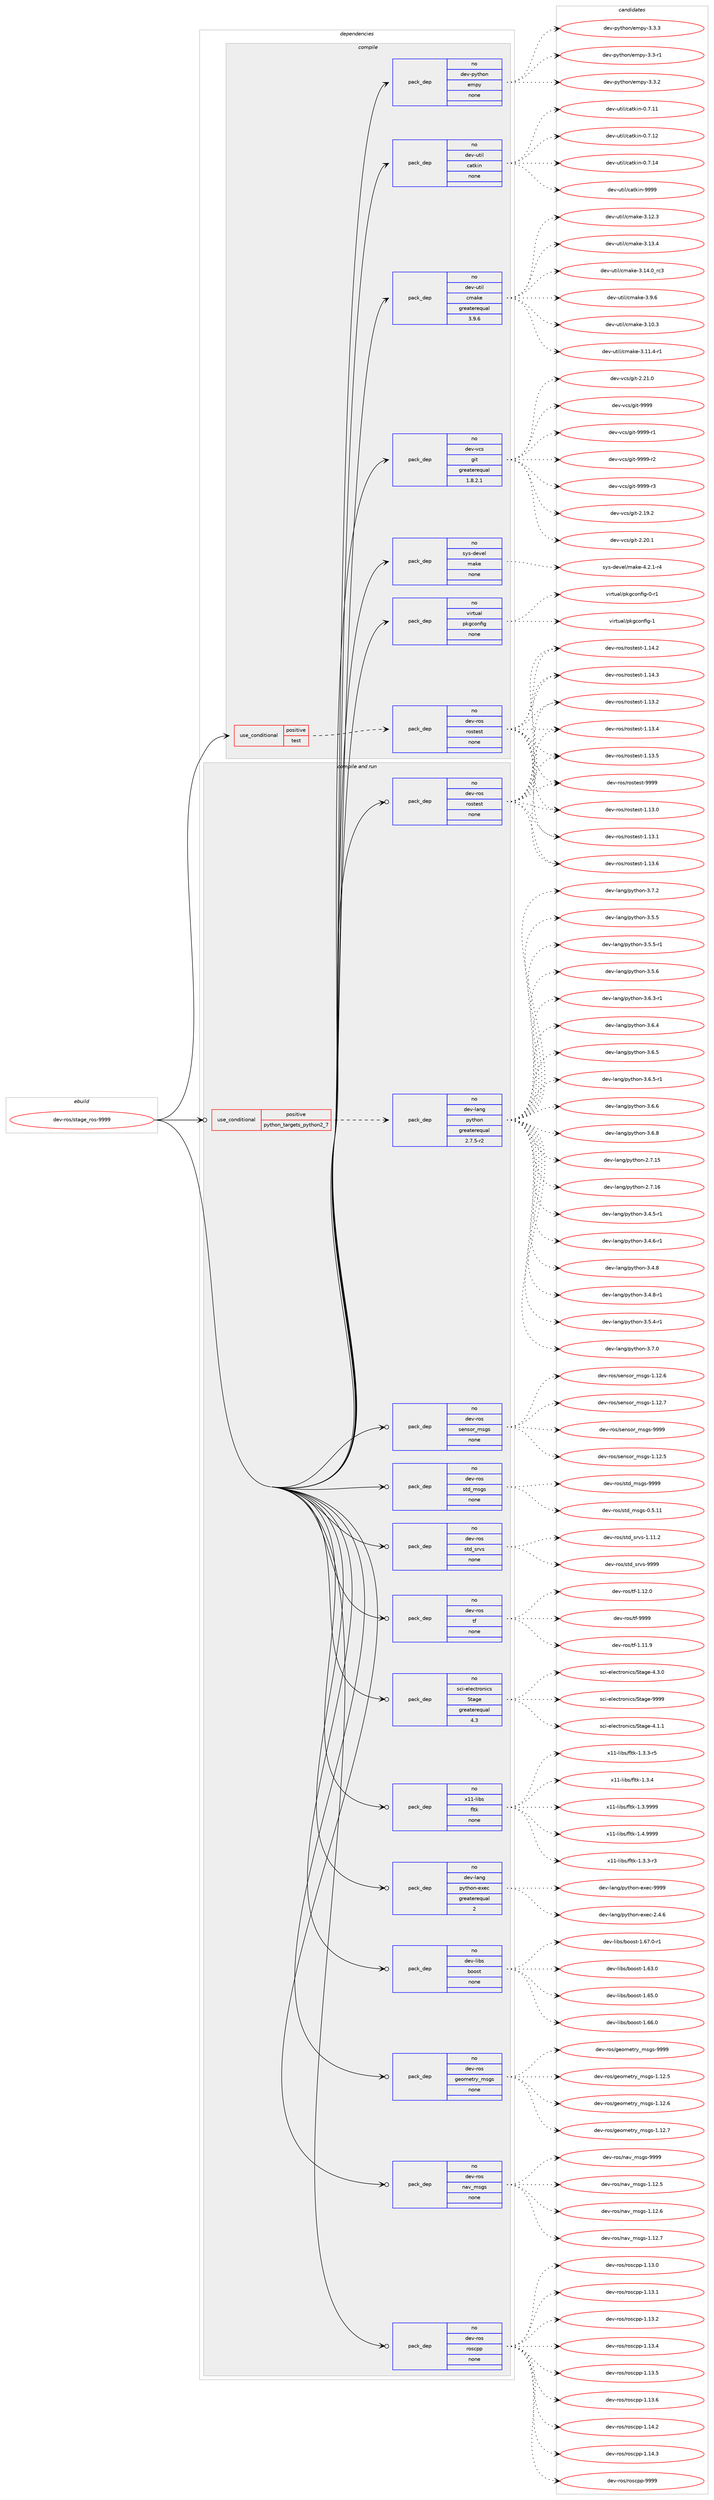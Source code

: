 digraph prolog {

# *************
# Graph options
# *************

newrank=true;
concentrate=true;
compound=true;
graph [rankdir=LR,fontname=Helvetica,fontsize=10,ranksep=1.5];#, ranksep=2.5, nodesep=0.2];
edge  [arrowhead=vee];
node  [fontname=Helvetica,fontsize=10];

# **********
# The ebuild
# **********

subgraph cluster_leftcol {
color=gray;
rank=same;
label=<<i>ebuild</i>>;
id [label="dev-ros/stage_ros-9999", color=red, width=4, href="../dev-ros/stage_ros-9999.svg"];
}

# ****************
# The dependencies
# ****************

subgraph cluster_midcol {
color=gray;
label=<<i>dependencies</i>>;
subgraph cluster_compile {
fillcolor="#eeeeee";
style=filled;
label=<<i>compile</i>>;
subgraph cond390738 {
dependency1471420 [label=<<TABLE BORDER="0" CELLBORDER="1" CELLSPACING="0" CELLPADDING="4"><TR><TD ROWSPAN="3" CELLPADDING="10">use_conditional</TD></TR><TR><TD>positive</TD></TR><TR><TD>test</TD></TR></TABLE>>, shape=none, color=red];
subgraph pack1057292 {
dependency1471421 [label=<<TABLE BORDER="0" CELLBORDER="1" CELLSPACING="0" CELLPADDING="4" WIDTH="220"><TR><TD ROWSPAN="6" CELLPADDING="30">pack_dep</TD></TR><TR><TD WIDTH="110">no</TD></TR><TR><TD>dev-ros</TD></TR><TR><TD>rostest</TD></TR><TR><TD>none</TD></TR><TR><TD></TD></TR></TABLE>>, shape=none, color=blue];
}
dependency1471420:e -> dependency1471421:w [weight=20,style="dashed",arrowhead="vee"];
}
id:e -> dependency1471420:w [weight=20,style="solid",arrowhead="vee"];
subgraph pack1057293 {
dependency1471422 [label=<<TABLE BORDER="0" CELLBORDER="1" CELLSPACING="0" CELLPADDING="4" WIDTH="220"><TR><TD ROWSPAN="6" CELLPADDING="30">pack_dep</TD></TR><TR><TD WIDTH="110">no</TD></TR><TR><TD>dev-python</TD></TR><TR><TD>empy</TD></TR><TR><TD>none</TD></TR><TR><TD></TD></TR></TABLE>>, shape=none, color=blue];
}
id:e -> dependency1471422:w [weight=20,style="solid",arrowhead="vee"];
subgraph pack1057294 {
dependency1471423 [label=<<TABLE BORDER="0" CELLBORDER="1" CELLSPACING="0" CELLPADDING="4" WIDTH="220"><TR><TD ROWSPAN="6" CELLPADDING="30">pack_dep</TD></TR><TR><TD WIDTH="110">no</TD></TR><TR><TD>dev-util</TD></TR><TR><TD>catkin</TD></TR><TR><TD>none</TD></TR><TR><TD></TD></TR></TABLE>>, shape=none, color=blue];
}
id:e -> dependency1471423:w [weight=20,style="solid",arrowhead="vee"];
subgraph pack1057295 {
dependency1471424 [label=<<TABLE BORDER="0" CELLBORDER="1" CELLSPACING="0" CELLPADDING="4" WIDTH="220"><TR><TD ROWSPAN="6" CELLPADDING="30">pack_dep</TD></TR><TR><TD WIDTH="110">no</TD></TR><TR><TD>dev-util</TD></TR><TR><TD>cmake</TD></TR><TR><TD>greaterequal</TD></TR><TR><TD>3.9.6</TD></TR></TABLE>>, shape=none, color=blue];
}
id:e -> dependency1471424:w [weight=20,style="solid",arrowhead="vee"];
subgraph pack1057296 {
dependency1471425 [label=<<TABLE BORDER="0" CELLBORDER="1" CELLSPACING="0" CELLPADDING="4" WIDTH="220"><TR><TD ROWSPAN="6" CELLPADDING="30">pack_dep</TD></TR><TR><TD WIDTH="110">no</TD></TR><TR><TD>dev-vcs</TD></TR><TR><TD>git</TD></TR><TR><TD>greaterequal</TD></TR><TR><TD>1.8.2.1</TD></TR></TABLE>>, shape=none, color=blue];
}
id:e -> dependency1471425:w [weight=20,style="solid",arrowhead="vee"];
subgraph pack1057297 {
dependency1471426 [label=<<TABLE BORDER="0" CELLBORDER="1" CELLSPACING="0" CELLPADDING="4" WIDTH="220"><TR><TD ROWSPAN="6" CELLPADDING="30">pack_dep</TD></TR><TR><TD WIDTH="110">no</TD></TR><TR><TD>sys-devel</TD></TR><TR><TD>make</TD></TR><TR><TD>none</TD></TR><TR><TD></TD></TR></TABLE>>, shape=none, color=blue];
}
id:e -> dependency1471426:w [weight=20,style="solid",arrowhead="vee"];
subgraph pack1057298 {
dependency1471427 [label=<<TABLE BORDER="0" CELLBORDER="1" CELLSPACING="0" CELLPADDING="4" WIDTH="220"><TR><TD ROWSPAN="6" CELLPADDING="30">pack_dep</TD></TR><TR><TD WIDTH="110">no</TD></TR><TR><TD>virtual</TD></TR><TR><TD>pkgconfig</TD></TR><TR><TD>none</TD></TR><TR><TD></TD></TR></TABLE>>, shape=none, color=blue];
}
id:e -> dependency1471427:w [weight=20,style="solid",arrowhead="vee"];
}
subgraph cluster_compileandrun {
fillcolor="#eeeeee";
style=filled;
label=<<i>compile and run</i>>;
subgraph cond390739 {
dependency1471428 [label=<<TABLE BORDER="0" CELLBORDER="1" CELLSPACING="0" CELLPADDING="4"><TR><TD ROWSPAN="3" CELLPADDING="10">use_conditional</TD></TR><TR><TD>positive</TD></TR><TR><TD>python_targets_python2_7</TD></TR></TABLE>>, shape=none, color=red];
subgraph pack1057299 {
dependency1471429 [label=<<TABLE BORDER="0" CELLBORDER="1" CELLSPACING="0" CELLPADDING="4" WIDTH="220"><TR><TD ROWSPAN="6" CELLPADDING="30">pack_dep</TD></TR><TR><TD WIDTH="110">no</TD></TR><TR><TD>dev-lang</TD></TR><TR><TD>python</TD></TR><TR><TD>greaterequal</TD></TR><TR><TD>2.7.5-r2</TD></TR></TABLE>>, shape=none, color=blue];
}
dependency1471428:e -> dependency1471429:w [weight=20,style="dashed",arrowhead="vee"];
}
id:e -> dependency1471428:w [weight=20,style="solid",arrowhead="odotvee"];
subgraph pack1057300 {
dependency1471430 [label=<<TABLE BORDER="0" CELLBORDER="1" CELLSPACING="0" CELLPADDING="4" WIDTH="220"><TR><TD ROWSPAN="6" CELLPADDING="30">pack_dep</TD></TR><TR><TD WIDTH="110">no</TD></TR><TR><TD>dev-lang</TD></TR><TR><TD>python-exec</TD></TR><TR><TD>greaterequal</TD></TR><TR><TD>2</TD></TR></TABLE>>, shape=none, color=blue];
}
id:e -> dependency1471430:w [weight=20,style="solid",arrowhead="odotvee"];
subgraph pack1057301 {
dependency1471431 [label=<<TABLE BORDER="0" CELLBORDER="1" CELLSPACING="0" CELLPADDING="4" WIDTH="220"><TR><TD ROWSPAN="6" CELLPADDING="30">pack_dep</TD></TR><TR><TD WIDTH="110">no</TD></TR><TR><TD>dev-libs</TD></TR><TR><TD>boost</TD></TR><TR><TD>none</TD></TR><TR><TD></TD></TR></TABLE>>, shape=none, color=blue];
}
id:e -> dependency1471431:w [weight=20,style="solid",arrowhead="odotvee"];
subgraph pack1057302 {
dependency1471432 [label=<<TABLE BORDER="0" CELLBORDER="1" CELLSPACING="0" CELLPADDING="4" WIDTH="220"><TR><TD ROWSPAN="6" CELLPADDING="30">pack_dep</TD></TR><TR><TD WIDTH="110">no</TD></TR><TR><TD>dev-ros</TD></TR><TR><TD>geometry_msgs</TD></TR><TR><TD>none</TD></TR><TR><TD></TD></TR></TABLE>>, shape=none, color=blue];
}
id:e -> dependency1471432:w [weight=20,style="solid",arrowhead="odotvee"];
subgraph pack1057303 {
dependency1471433 [label=<<TABLE BORDER="0" CELLBORDER="1" CELLSPACING="0" CELLPADDING="4" WIDTH="220"><TR><TD ROWSPAN="6" CELLPADDING="30">pack_dep</TD></TR><TR><TD WIDTH="110">no</TD></TR><TR><TD>dev-ros</TD></TR><TR><TD>nav_msgs</TD></TR><TR><TD>none</TD></TR><TR><TD></TD></TR></TABLE>>, shape=none, color=blue];
}
id:e -> dependency1471433:w [weight=20,style="solid",arrowhead="odotvee"];
subgraph pack1057304 {
dependency1471434 [label=<<TABLE BORDER="0" CELLBORDER="1" CELLSPACING="0" CELLPADDING="4" WIDTH="220"><TR><TD ROWSPAN="6" CELLPADDING="30">pack_dep</TD></TR><TR><TD WIDTH="110">no</TD></TR><TR><TD>dev-ros</TD></TR><TR><TD>roscpp</TD></TR><TR><TD>none</TD></TR><TR><TD></TD></TR></TABLE>>, shape=none, color=blue];
}
id:e -> dependency1471434:w [weight=20,style="solid",arrowhead="odotvee"];
subgraph pack1057305 {
dependency1471435 [label=<<TABLE BORDER="0" CELLBORDER="1" CELLSPACING="0" CELLPADDING="4" WIDTH="220"><TR><TD ROWSPAN="6" CELLPADDING="30">pack_dep</TD></TR><TR><TD WIDTH="110">no</TD></TR><TR><TD>dev-ros</TD></TR><TR><TD>rostest</TD></TR><TR><TD>none</TD></TR><TR><TD></TD></TR></TABLE>>, shape=none, color=blue];
}
id:e -> dependency1471435:w [weight=20,style="solid",arrowhead="odotvee"];
subgraph pack1057306 {
dependency1471436 [label=<<TABLE BORDER="0" CELLBORDER="1" CELLSPACING="0" CELLPADDING="4" WIDTH="220"><TR><TD ROWSPAN="6" CELLPADDING="30">pack_dep</TD></TR><TR><TD WIDTH="110">no</TD></TR><TR><TD>dev-ros</TD></TR><TR><TD>sensor_msgs</TD></TR><TR><TD>none</TD></TR><TR><TD></TD></TR></TABLE>>, shape=none, color=blue];
}
id:e -> dependency1471436:w [weight=20,style="solid",arrowhead="odotvee"];
subgraph pack1057307 {
dependency1471437 [label=<<TABLE BORDER="0" CELLBORDER="1" CELLSPACING="0" CELLPADDING="4" WIDTH="220"><TR><TD ROWSPAN="6" CELLPADDING="30">pack_dep</TD></TR><TR><TD WIDTH="110">no</TD></TR><TR><TD>dev-ros</TD></TR><TR><TD>std_msgs</TD></TR><TR><TD>none</TD></TR><TR><TD></TD></TR></TABLE>>, shape=none, color=blue];
}
id:e -> dependency1471437:w [weight=20,style="solid",arrowhead="odotvee"];
subgraph pack1057308 {
dependency1471438 [label=<<TABLE BORDER="0" CELLBORDER="1" CELLSPACING="0" CELLPADDING="4" WIDTH="220"><TR><TD ROWSPAN="6" CELLPADDING="30">pack_dep</TD></TR><TR><TD WIDTH="110">no</TD></TR><TR><TD>dev-ros</TD></TR><TR><TD>std_srvs</TD></TR><TR><TD>none</TD></TR><TR><TD></TD></TR></TABLE>>, shape=none, color=blue];
}
id:e -> dependency1471438:w [weight=20,style="solid",arrowhead="odotvee"];
subgraph pack1057309 {
dependency1471439 [label=<<TABLE BORDER="0" CELLBORDER="1" CELLSPACING="0" CELLPADDING="4" WIDTH="220"><TR><TD ROWSPAN="6" CELLPADDING="30">pack_dep</TD></TR><TR><TD WIDTH="110">no</TD></TR><TR><TD>dev-ros</TD></TR><TR><TD>tf</TD></TR><TR><TD>none</TD></TR><TR><TD></TD></TR></TABLE>>, shape=none, color=blue];
}
id:e -> dependency1471439:w [weight=20,style="solid",arrowhead="odotvee"];
subgraph pack1057310 {
dependency1471440 [label=<<TABLE BORDER="0" CELLBORDER="1" CELLSPACING="0" CELLPADDING="4" WIDTH="220"><TR><TD ROWSPAN="6" CELLPADDING="30">pack_dep</TD></TR><TR><TD WIDTH="110">no</TD></TR><TR><TD>sci-electronics</TD></TR><TR><TD>Stage</TD></TR><TR><TD>greaterequal</TD></TR><TR><TD>4.3</TD></TR></TABLE>>, shape=none, color=blue];
}
id:e -> dependency1471440:w [weight=20,style="solid",arrowhead="odotvee"];
subgraph pack1057311 {
dependency1471441 [label=<<TABLE BORDER="0" CELLBORDER="1" CELLSPACING="0" CELLPADDING="4" WIDTH="220"><TR><TD ROWSPAN="6" CELLPADDING="30">pack_dep</TD></TR><TR><TD WIDTH="110">no</TD></TR><TR><TD>x11-libs</TD></TR><TR><TD>fltk</TD></TR><TR><TD>none</TD></TR><TR><TD></TD></TR></TABLE>>, shape=none, color=blue];
}
id:e -> dependency1471441:w [weight=20,style="solid",arrowhead="odotvee"];
}
subgraph cluster_run {
fillcolor="#eeeeee";
style=filled;
label=<<i>run</i>>;
}
}

# **************
# The candidates
# **************

subgraph cluster_choices {
rank=same;
color=gray;
label=<<i>candidates</i>>;

subgraph choice1057292 {
color=black;
nodesep=1;
choice100101118451141111154711411111511610111511645494649514648 [label="dev-ros/rostest-1.13.0", color=red, width=4,href="../dev-ros/rostest-1.13.0.svg"];
choice100101118451141111154711411111511610111511645494649514649 [label="dev-ros/rostest-1.13.1", color=red, width=4,href="../dev-ros/rostest-1.13.1.svg"];
choice100101118451141111154711411111511610111511645494649514650 [label="dev-ros/rostest-1.13.2", color=red, width=4,href="../dev-ros/rostest-1.13.2.svg"];
choice100101118451141111154711411111511610111511645494649514652 [label="dev-ros/rostest-1.13.4", color=red, width=4,href="../dev-ros/rostest-1.13.4.svg"];
choice100101118451141111154711411111511610111511645494649514653 [label="dev-ros/rostest-1.13.5", color=red, width=4,href="../dev-ros/rostest-1.13.5.svg"];
choice100101118451141111154711411111511610111511645494649514654 [label="dev-ros/rostest-1.13.6", color=red, width=4,href="../dev-ros/rostest-1.13.6.svg"];
choice100101118451141111154711411111511610111511645494649524650 [label="dev-ros/rostest-1.14.2", color=red, width=4,href="../dev-ros/rostest-1.14.2.svg"];
choice100101118451141111154711411111511610111511645494649524651 [label="dev-ros/rostest-1.14.3", color=red, width=4,href="../dev-ros/rostest-1.14.3.svg"];
choice10010111845114111115471141111151161011151164557575757 [label="dev-ros/rostest-9999", color=red, width=4,href="../dev-ros/rostest-9999.svg"];
dependency1471421:e -> choice100101118451141111154711411111511610111511645494649514648:w [style=dotted,weight="100"];
dependency1471421:e -> choice100101118451141111154711411111511610111511645494649514649:w [style=dotted,weight="100"];
dependency1471421:e -> choice100101118451141111154711411111511610111511645494649514650:w [style=dotted,weight="100"];
dependency1471421:e -> choice100101118451141111154711411111511610111511645494649514652:w [style=dotted,weight="100"];
dependency1471421:e -> choice100101118451141111154711411111511610111511645494649514653:w [style=dotted,weight="100"];
dependency1471421:e -> choice100101118451141111154711411111511610111511645494649514654:w [style=dotted,weight="100"];
dependency1471421:e -> choice100101118451141111154711411111511610111511645494649524650:w [style=dotted,weight="100"];
dependency1471421:e -> choice100101118451141111154711411111511610111511645494649524651:w [style=dotted,weight="100"];
dependency1471421:e -> choice10010111845114111115471141111151161011151164557575757:w [style=dotted,weight="100"];
}
subgraph choice1057293 {
color=black;
nodesep=1;
choice1001011184511212111610411111047101109112121455146514511449 [label="dev-python/empy-3.3-r1", color=red, width=4,href="../dev-python/empy-3.3-r1.svg"];
choice1001011184511212111610411111047101109112121455146514650 [label="dev-python/empy-3.3.2", color=red, width=4,href="../dev-python/empy-3.3.2.svg"];
choice1001011184511212111610411111047101109112121455146514651 [label="dev-python/empy-3.3.3", color=red, width=4,href="../dev-python/empy-3.3.3.svg"];
dependency1471422:e -> choice1001011184511212111610411111047101109112121455146514511449:w [style=dotted,weight="100"];
dependency1471422:e -> choice1001011184511212111610411111047101109112121455146514650:w [style=dotted,weight="100"];
dependency1471422:e -> choice1001011184511212111610411111047101109112121455146514651:w [style=dotted,weight="100"];
}
subgraph choice1057294 {
color=black;
nodesep=1;
choice1001011184511711610510847999711610710511045484655464949 [label="dev-util/catkin-0.7.11", color=red, width=4,href="../dev-util/catkin-0.7.11.svg"];
choice1001011184511711610510847999711610710511045484655464950 [label="dev-util/catkin-0.7.12", color=red, width=4,href="../dev-util/catkin-0.7.12.svg"];
choice1001011184511711610510847999711610710511045484655464952 [label="dev-util/catkin-0.7.14", color=red, width=4,href="../dev-util/catkin-0.7.14.svg"];
choice100101118451171161051084799971161071051104557575757 [label="dev-util/catkin-9999", color=red, width=4,href="../dev-util/catkin-9999.svg"];
dependency1471423:e -> choice1001011184511711610510847999711610710511045484655464949:w [style=dotted,weight="100"];
dependency1471423:e -> choice1001011184511711610510847999711610710511045484655464950:w [style=dotted,weight="100"];
dependency1471423:e -> choice1001011184511711610510847999711610710511045484655464952:w [style=dotted,weight="100"];
dependency1471423:e -> choice100101118451171161051084799971161071051104557575757:w [style=dotted,weight="100"];
}
subgraph choice1057295 {
color=black;
nodesep=1;
choice1001011184511711610510847991099710710145514649484651 [label="dev-util/cmake-3.10.3", color=red, width=4,href="../dev-util/cmake-3.10.3.svg"];
choice10010111845117116105108479910997107101455146494946524511449 [label="dev-util/cmake-3.11.4-r1", color=red, width=4,href="../dev-util/cmake-3.11.4-r1.svg"];
choice1001011184511711610510847991099710710145514649504651 [label="dev-util/cmake-3.12.3", color=red, width=4,href="../dev-util/cmake-3.12.3.svg"];
choice1001011184511711610510847991099710710145514649514652 [label="dev-util/cmake-3.13.4", color=red, width=4,href="../dev-util/cmake-3.13.4.svg"];
choice1001011184511711610510847991099710710145514649524648951149951 [label="dev-util/cmake-3.14.0_rc3", color=red, width=4,href="../dev-util/cmake-3.14.0_rc3.svg"];
choice10010111845117116105108479910997107101455146574654 [label="dev-util/cmake-3.9.6", color=red, width=4,href="../dev-util/cmake-3.9.6.svg"];
dependency1471424:e -> choice1001011184511711610510847991099710710145514649484651:w [style=dotted,weight="100"];
dependency1471424:e -> choice10010111845117116105108479910997107101455146494946524511449:w [style=dotted,weight="100"];
dependency1471424:e -> choice1001011184511711610510847991099710710145514649504651:w [style=dotted,weight="100"];
dependency1471424:e -> choice1001011184511711610510847991099710710145514649514652:w [style=dotted,weight="100"];
dependency1471424:e -> choice1001011184511711610510847991099710710145514649524648951149951:w [style=dotted,weight="100"];
dependency1471424:e -> choice10010111845117116105108479910997107101455146574654:w [style=dotted,weight="100"];
}
subgraph choice1057296 {
color=black;
nodesep=1;
choice10010111845118991154710310511645504649574650 [label="dev-vcs/git-2.19.2", color=red, width=4,href="../dev-vcs/git-2.19.2.svg"];
choice10010111845118991154710310511645504650484649 [label="dev-vcs/git-2.20.1", color=red, width=4,href="../dev-vcs/git-2.20.1.svg"];
choice10010111845118991154710310511645504650494648 [label="dev-vcs/git-2.21.0", color=red, width=4,href="../dev-vcs/git-2.21.0.svg"];
choice1001011184511899115471031051164557575757 [label="dev-vcs/git-9999", color=red, width=4,href="../dev-vcs/git-9999.svg"];
choice10010111845118991154710310511645575757574511449 [label="dev-vcs/git-9999-r1", color=red, width=4,href="../dev-vcs/git-9999-r1.svg"];
choice10010111845118991154710310511645575757574511450 [label="dev-vcs/git-9999-r2", color=red, width=4,href="../dev-vcs/git-9999-r2.svg"];
choice10010111845118991154710310511645575757574511451 [label="dev-vcs/git-9999-r3", color=red, width=4,href="../dev-vcs/git-9999-r3.svg"];
dependency1471425:e -> choice10010111845118991154710310511645504649574650:w [style=dotted,weight="100"];
dependency1471425:e -> choice10010111845118991154710310511645504650484649:w [style=dotted,weight="100"];
dependency1471425:e -> choice10010111845118991154710310511645504650494648:w [style=dotted,weight="100"];
dependency1471425:e -> choice1001011184511899115471031051164557575757:w [style=dotted,weight="100"];
dependency1471425:e -> choice10010111845118991154710310511645575757574511449:w [style=dotted,weight="100"];
dependency1471425:e -> choice10010111845118991154710310511645575757574511450:w [style=dotted,weight="100"];
dependency1471425:e -> choice10010111845118991154710310511645575757574511451:w [style=dotted,weight="100"];
}
subgraph choice1057297 {
color=black;
nodesep=1;
choice1151211154510010111810110847109971071014552465046494511452 [label="sys-devel/make-4.2.1-r4", color=red, width=4,href="../sys-devel/make-4.2.1-r4.svg"];
dependency1471426:e -> choice1151211154510010111810110847109971071014552465046494511452:w [style=dotted,weight="100"];
}
subgraph choice1057298 {
color=black;
nodesep=1;
choice11810511411611797108471121071039911111010210510345484511449 [label="virtual/pkgconfig-0-r1", color=red, width=4,href="../virtual/pkgconfig-0-r1.svg"];
choice1181051141161179710847112107103991111101021051034549 [label="virtual/pkgconfig-1", color=red, width=4,href="../virtual/pkgconfig-1.svg"];
dependency1471427:e -> choice11810511411611797108471121071039911111010210510345484511449:w [style=dotted,weight="100"];
dependency1471427:e -> choice1181051141161179710847112107103991111101021051034549:w [style=dotted,weight="100"];
}
subgraph choice1057299 {
color=black;
nodesep=1;
choice10010111845108971101034711212111610411111045504655464953 [label="dev-lang/python-2.7.15", color=red, width=4,href="../dev-lang/python-2.7.15.svg"];
choice10010111845108971101034711212111610411111045504655464954 [label="dev-lang/python-2.7.16", color=red, width=4,href="../dev-lang/python-2.7.16.svg"];
choice1001011184510897110103471121211161041111104551465246534511449 [label="dev-lang/python-3.4.5-r1", color=red, width=4,href="../dev-lang/python-3.4.5-r1.svg"];
choice1001011184510897110103471121211161041111104551465246544511449 [label="dev-lang/python-3.4.6-r1", color=red, width=4,href="../dev-lang/python-3.4.6-r1.svg"];
choice100101118451089711010347112121116104111110455146524656 [label="dev-lang/python-3.4.8", color=red, width=4,href="../dev-lang/python-3.4.8.svg"];
choice1001011184510897110103471121211161041111104551465246564511449 [label="dev-lang/python-3.4.8-r1", color=red, width=4,href="../dev-lang/python-3.4.8-r1.svg"];
choice1001011184510897110103471121211161041111104551465346524511449 [label="dev-lang/python-3.5.4-r1", color=red, width=4,href="../dev-lang/python-3.5.4-r1.svg"];
choice100101118451089711010347112121116104111110455146534653 [label="dev-lang/python-3.5.5", color=red, width=4,href="../dev-lang/python-3.5.5.svg"];
choice1001011184510897110103471121211161041111104551465346534511449 [label="dev-lang/python-3.5.5-r1", color=red, width=4,href="../dev-lang/python-3.5.5-r1.svg"];
choice100101118451089711010347112121116104111110455146534654 [label="dev-lang/python-3.5.6", color=red, width=4,href="../dev-lang/python-3.5.6.svg"];
choice1001011184510897110103471121211161041111104551465446514511449 [label="dev-lang/python-3.6.3-r1", color=red, width=4,href="../dev-lang/python-3.6.3-r1.svg"];
choice100101118451089711010347112121116104111110455146544652 [label="dev-lang/python-3.6.4", color=red, width=4,href="../dev-lang/python-3.6.4.svg"];
choice100101118451089711010347112121116104111110455146544653 [label="dev-lang/python-3.6.5", color=red, width=4,href="../dev-lang/python-3.6.5.svg"];
choice1001011184510897110103471121211161041111104551465446534511449 [label="dev-lang/python-3.6.5-r1", color=red, width=4,href="../dev-lang/python-3.6.5-r1.svg"];
choice100101118451089711010347112121116104111110455146544654 [label="dev-lang/python-3.6.6", color=red, width=4,href="../dev-lang/python-3.6.6.svg"];
choice100101118451089711010347112121116104111110455146544656 [label="dev-lang/python-3.6.8", color=red, width=4,href="../dev-lang/python-3.6.8.svg"];
choice100101118451089711010347112121116104111110455146554648 [label="dev-lang/python-3.7.0", color=red, width=4,href="../dev-lang/python-3.7.0.svg"];
choice100101118451089711010347112121116104111110455146554650 [label="dev-lang/python-3.7.2", color=red, width=4,href="../dev-lang/python-3.7.2.svg"];
dependency1471429:e -> choice10010111845108971101034711212111610411111045504655464953:w [style=dotted,weight="100"];
dependency1471429:e -> choice10010111845108971101034711212111610411111045504655464954:w [style=dotted,weight="100"];
dependency1471429:e -> choice1001011184510897110103471121211161041111104551465246534511449:w [style=dotted,weight="100"];
dependency1471429:e -> choice1001011184510897110103471121211161041111104551465246544511449:w [style=dotted,weight="100"];
dependency1471429:e -> choice100101118451089711010347112121116104111110455146524656:w [style=dotted,weight="100"];
dependency1471429:e -> choice1001011184510897110103471121211161041111104551465246564511449:w [style=dotted,weight="100"];
dependency1471429:e -> choice1001011184510897110103471121211161041111104551465346524511449:w [style=dotted,weight="100"];
dependency1471429:e -> choice100101118451089711010347112121116104111110455146534653:w [style=dotted,weight="100"];
dependency1471429:e -> choice1001011184510897110103471121211161041111104551465346534511449:w [style=dotted,weight="100"];
dependency1471429:e -> choice100101118451089711010347112121116104111110455146534654:w [style=dotted,weight="100"];
dependency1471429:e -> choice1001011184510897110103471121211161041111104551465446514511449:w [style=dotted,weight="100"];
dependency1471429:e -> choice100101118451089711010347112121116104111110455146544652:w [style=dotted,weight="100"];
dependency1471429:e -> choice100101118451089711010347112121116104111110455146544653:w [style=dotted,weight="100"];
dependency1471429:e -> choice1001011184510897110103471121211161041111104551465446534511449:w [style=dotted,weight="100"];
dependency1471429:e -> choice100101118451089711010347112121116104111110455146544654:w [style=dotted,weight="100"];
dependency1471429:e -> choice100101118451089711010347112121116104111110455146544656:w [style=dotted,weight="100"];
dependency1471429:e -> choice100101118451089711010347112121116104111110455146554648:w [style=dotted,weight="100"];
dependency1471429:e -> choice100101118451089711010347112121116104111110455146554650:w [style=dotted,weight="100"];
}
subgraph choice1057300 {
color=black;
nodesep=1;
choice1001011184510897110103471121211161041111104510112010199455046524654 [label="dev-lang/python-exec-2.4.6", color=red, width=4,href="../dev-lang/python-exec-2.4.6.svg"];
choice10010111845108971101034711212111610411111045101120101994557575757 [label="dev-lang/python-exec-9999", color=red, width=4,href="../dev-lang/python-exec-9999.svg"];
dependency1471430:e -> choice1001011184510897110103471121211161041111104510112010199455046524654:w [style=dotted,weight="100"];
dependency1471430:e -> choice10010111845108971101034711212111610411111045101120101994557575757:w [style=dotted,weight="100"];
}
subgraph choice1057301 {
color=black;
nodesep=1;
choice1001011184510810598115479811111111511645494654514648 [label="dev-libs/boost-1.63.0", color=red, width=4,href="../dev-libs/boost-1.63.0.svg"];
choice1001011184510810598115479811111111511645494654534648 [label="dev-libs/boost-1.65.0", color=red, width=4,href="../dev-libs/boost-1.65.0.svg"];
choice1001011184510810598115479811111111511645494654544648 [label="dev-libs/boost-1.66.0", color=red, width=4,href="../dev-libs/boost-1.66.0.svg"];
choice10010111845108105981154798111111115116454946545546484511449 [label="dev-libs/boost-1.67.0-r1", color=red, width=4,href="../dev-libs/boost-1.67.0-r1.svg"];
dependency1471431:e -> choice1001011184510810598115479811111111511645494654514648:w [style=dotted,weight="100"];
dependency1471431:e -> choice1001011184510810598115479811111111511645494654534648:w [style=dotted,weight="100"];
dependency1471431:e -> choice1001011184510810598115479811111111511645494654544648:w [style=dotted,weight="100"];
dependency1471431:e -> choice10010111845108105981154798111111115116454946545546484511449:w [style=dotted,weight="100"];
}
subgraph choice1057302 {
color=black;
nodesep=1;
choice10010111845114111115471031011111091011161141219510911510311545494649504653 [label="dev-ros/geometry_msgs-1.12.5", color=red, width=4,href="../dev-ros/geometry_msgs-1.12.5.svg"];
choice10010111845114111115471031011111091011161141219510911510311545494649504654 [label="dev-ros/geometry_msgs-1.12.6", color=red, width=4,href="../dev-ros/geometry_msgs-1.12.6.svg"];
choice10010111845114111115471031011111091011161141219510911510311545494649504655 [label="dev-ros/geometry_msgs-1.12.7", color=red, width=4,href="../dev-ros/geometry_msgs-1.12.7.svg"];
choice1001011184511411111547103101111109101116114121951091151031154557575757 [label="dev-ros/geometry_msgs-9999", color=red, width=4,href="../dev-ros/geometry_msgs-9999.svg"];
dependency1471432:e -> choice10010111845114111115471031011111091011161141219510911510311545494649504653:w [style=dotted,weight="100"];
dependency1471432:e -> choice10010111845114111115471031011111091011161141219510911510311545494649504654:w [style=dotted,weight="100"];
dependency1471432:e -> choice10010111845114111115471031011111091011161141219510911510311545494649504655:w [style=dotted,weight="100"];
dependency1471432:e -> choice1001011184511411111547103101111109101116114121951091151031154557575757:w [style=dotted,weight="100"];
}
subgraph choice1057303 {
color=black;
nodesep=1;
choice1001011184511411111547110971189510911510311545494649504653 [label="dev-ros/nav_msgs-1.12.5", color=red, width=4,href="../dev-ros/nav_msgs-1.12.5.svg"];
choice1001011184511411111547110971189510911510311545494649504654 [label="dev-ros/nav_msgs-1.12.6", color=red, width=4,href="../dev-ros/nav_msgs-1.12.6.svg"];
choice1001011184511411111547110971189510911510311545494649504655 [label="dev-ros/nav_msgs-1.12.7", color=red, width=4,href="../dev-ros/nav_msgs-1.12.7.svg"];
choice100101118451141111154711097118951091151031154557575757 [label="dev-ros/nav_msgs-9999", color=red, width=4,href="../dev-ros/nav_msgs-9999.svg"];
dependency1471433:e -> choice1001011184511411111547110971189510911510311545494649504653:w [style=dotted,weight="100"];
dependency1471433:e -> choice1001011184511411111547110971189510911510311545494649504654:w [style=dotted,weight="100"];
dependency1471433:e -> choice1001011184511411111547110971189510911510311545494649504655:w [style=dotted,weight="100"];
dependency1471433:e -> choice100101118451141111154711097118951091151031154557575757:w [style=dotted,weight="100"];
}
subgraph choice1057304 {
color=black;
nodesep=1;
choice10010111845114111115471141111159911211245494649514648 [label="dev-ros/roscpp-1.13.0", color=red, width=4,href="../dev-ros/roscpp-1.13.0.svg"];
choice10010111845114111115471141111159911211245494649514649 [label="dev-ros/roscpp-1.13.1", color=red, width=4,href="../dev-ros/roscpp-1.13.1.svg"];
choice10010111845114111115471141111159911211245494649514650 [label="dev-ros/roscpp-1.13.2", color=red, width=4,href="../dev-ros/roscpp-1.13.2.svg"];
choice10010111845114111115471141111159911211245494649514652 [label="dev-ros/roscpp-1.13.4", color=red, width=4,href="../dev-ros/roscpp-1.13.4.svg"];
choice10010111845114111115471141111159911211245494649514653 [label="dev-ros/roscpp-1.13.5", color=red, width=4,href="../dev-ros/roscpp-1.13.5.svg"];
choice10010111845114111115471141111159911211245494649514654 [label="dev-ros/roscpp-1.13.6", color=red, width=4,href="../dev-ros/roscpp-1.13.6.svg"];
choice10010111845114111115471141111159911211245494649524650 [label="dev-ros/roscpp-1.14.2", color=red, width=4,href="../dev-ros/roscpp-1.14.2.svg"];
choice10010111845114111115471141111159911211245494649524651 [label="dev-ros/roscpp-1.14.3", color=red, width=4,href="../dev-ros/roscpp-1.14.3.svg"];
choice1001011184511411111547114111115991121124557575757 [label="dev-ros/roscpp-9999", color=red, width=4,href="../dev-ros/roscpp-9999.svg"];
dependency1471434:e -> choice10010111845114111115471141111159911211245494649514648:w [style=dotted,weight="100"];
dependency1471434:e -> choice10010111845114111115471141111159911211245494649514649:w [style=dotted,weight="100"];
dependency1471434:e -> choice10010111845114111115471141111159911211245494649514650:w [style=dotted,weight="100"];
dependency1471434:e -> choice10010111845114111115471141111159911211245494649514652:w [style=dotted,weight="100"];
dependency1471434:e -> choice10010111845114111115471141111159911211245494649514653:w [style=dotted,weight="100"];
dependency1471434:e -> choice10010111845114111115471141111159911211245494649514654:w [style=dotted,weight="100"];
dependency1471434:e -> choice10010111845114111115471141111159911211245494649524650:w [style=dotted,weight="100"];
dependency1471434:e -> choice10010111845114111115471141111159911211245494649524651:w [style=dotted,weight="100"];
dependency1471434:e -> choice1001011184511411111547114111115991121124557575757:w [style=dotted,weight="100"];
}
subgraph choice1057305 {
color=black;
nodesep=1;
choice100101118451141111154711411111511610111511645494649514648 [label="dev-ros/rostest-1.13.0", color=red, width=4,href="../dev-ros/rostest-1.13.0.svg"];
choice100101118451141111154711411111511610111511645494649514649 [label="dev-ros/rostest-1.13.1", color=red, width=4,href="../dev-ros/rostest-1.13.1.svg"];
choice100101118451141111154711411111511610111511645494649514650 [label="dev-ros/rostest-1.13.2", color=red, width=4,href="../dev-ros/rostest-1.13.2.svg"];
choice100101118451141111154711411111511610111511645494649514652 [label="dev-ros/rostest-1.13.4", color=red, width=4,href="../dev-ros/rostest-1.13.4.svg"];
choice100101118451141111154711411111511610111511645494649514653 [label="dev-ros/rostest-1.13.5", color=red, width=4,href="../dev-ros/rostest-1.13.5.svg"];
choice100101118451141111154711411111511610111511645494649514654 [label="dev-ros/rostest-1.13.6", color=red, width=4,href="../dev-ros/rostest-1.13.6.svg"];
choice100101118451141111154711411111511610111511645494649524650 [label="dev-ros/rostest-1.14.2", color=red, width=4,href="../dev-ros/rostest-1.14.2.svg"];
choice100101118451141111154711411111511610111511645494649524651 [label="dev-ros/rostest-1.14.3", color=red, width=4,href="../dev-ros/rostest-1.14.3.svg"];
choice10010111845114111115471141111151161011151164557575757 [label="dev-ros/rostest-9999", color=red, width=4,href="../dev-ros/rostest-9999.svg"];
dependency1471435:e -> choice100101118451141111154711411111511610111511645494649514648:w [style=dotted,weight="100"];
dependency1471435:e -> choice100101118451141111154711411111511610111511645494649514649:w [style=dotted,weight="100"];
dependency1471435:e -> choice100101118451141111154711411111511610111511645494649514650:w [style=dotted,weight="100"];
dependency1471435:e -> choice100101118451141111154711411111511610111511645494649514652:w [style=dotted,weight="100"];
dependency1471435:e -> choice100101118451141111154711411111511610111511645494649514653:w [style=dotted,weight="100"];
dependency1471435:e -> choice100101118451141111154711411111511610111511645494649514654:w [style=dotted,weight="100"];
dependency1471435:e -> choice100101118451141111154711411111511610111511645494649524650:w [style=dotted,weight="100"];
dependency1471435:e -> choice100101118451141111154711411111511610111511645494649524651:w [style=dotted,weight="100"];
dependency1471435:e -> choice10010111845114111115471141111151161011151164557575757:w [style=dotted,weight="100"];
}
subgraph choice1057306 {
color=black;
nodesep=1;
choice10010111845114111115471151011101151111149510911510311545494649504653 [label="dev-ros/sensor_msgs-1.12.5", color=red, width=4,href="../dev-ros/sensor_msgs-1.12.5.svg"];
choice10010111845114111115471151011101151111149510911510311545494649504654 [label="dev-ros/sensor_msgs-1.12.6", color=red, width=4,href="../dev-ros/sensor_msgs-1.12.6.svg"];
choice10010111845114111115471151011101151111149510911510311545494649504655 [label="dev-ros/sensor_msgs-1.12.7", color=red, width=4,href="../dev-ros/sensor_msgs-1.12.7.svg"];
choice1001011184511411111547115101110115111114951091151031154557575757 [label="dev-ros/sensor_msgs-9999", color=red, width=4,href="../dev-ros/sensor_msgs-9999.svg"];
dependency1471436:e -> choice10010111845114111115471151011101151111149510911510311545494649504653:w [style=dotted,weight="100"];
dependency1471436:e -> choice10010111845114111115471151011101151111149510911510311545494649504654:w [style=dotted,weight="100"];
dependency1471436:e -> choice10010111845114111115471151011101151111149510911510311545494649504655:w [style=dotted,weight="100"];
dependency1471436:e -> choice1001011184511411111547115101110115111114951091151031154557575757:w [style=dotted,weight="100"];
}
subgraph choice1057307 {
color=black;
nodesep=1;
choice10010111845114111115471151161009510911510311545484653464949 [label="dev-ros/std_msgs-0.5.11", color=red, width=4,href="../dev-ros/std_msgs-0.5.11.svg"];
choice1001011184511411111547115116100951091151031154557575757 [label="dev-ros/std_msgs-9999", color=red, width=4,href="../dev-ros/std_msgs-9999.svg"];
dependency1471437:e -> choice10010111845114111115471151161009510911510311545484653464949:w [style=dotted,weight="100"];
dependency1471437:e -> choice1001011184511411111547115116100951091151031154557575757:w [style=dotted,weight="100"];
}
subgraph choice1057308 {
color=black;
nodesep=1;
choice10010111845114111115471151161009511511411811545494649494650 [label="dev-ros/std_srvs-1.11.2", color=red, width=4,href="../dev-ros/std_srvs-1.11.2.svg"];
choice1001011184511411111547115116100951151141181154557575757 [label="dev-ros/std_srvs-9999", color=red, width=4,href="../dev-ros/std_srvs-9999.svg"];
dependency1471438:e -> choice10010111845114111115471151161009511511411811545494649494650:w [style=dotted,weight="100"];
dependency1471438:e -> choice1001011184511411111547115116100951151141181154557575757:w [style=dotted,weight="100"];
}
subgraph choice1057309 {
color=black;
nodesep=1;
choice100101118451141111154711610245494649494657 [label="dev-ros/tf-1.11.9", color=red, width=4,href="../dev-ros/tf-1.11.9.svg"];
choice100101118451141111154711610245494649504648 [label="dev-ros/tf-1.12.0", color=red, width=4,href="../dev-ros/tf-1.12.0.svg"];
choice10010111845114111115471161024557575757 [label="dev-ros/tf-9999", color=red, width=4,href="../dev-ros/tf-9999.svg"];
dependency1471439:e -> choice100101118451141111154711610245494649494657:w [style=dotted,weight="100"];
dependency1471439:e -> choice100101118451141111154711610245494649504648:w [style=dotted,weight="100"];
dependency1471439:e -> choice10010111845114111115471161024557575757:w [style=dotted,weight="100"];
}
subgraph choice1057310 {
color=black;
nodesep=1;
choice11599105451011081019911611411111010599115478311697103101455246494649 [label="sci-electronics/Stage-4.1.1", color=red, width=4,href="../sci-electronics/Stage-4.1.1.svg"];
choice11599105451011081019911611411111010599115478311697103101455246514648 [label="sci-electronics/Stage-4.3.0", color=red, width=4,href="../sci-electronics/Stage-4.3.0.svg"];
choice115991054510110810199116114111110105991154783116971031014557575757 [label="sci-electronics/Stage-9999", color=red, width=4,href="../sci-electronics/Stage-9999.svg"];
dependency1471440:e -> choice11599105451011081019911611411111010599115478311697103101455246494649:w [style=dotted,weight="100"];
dependency1471440:e -> choice11599105451011081019911611411111010599115478311697103101455246514648:w [style=dotted,weight="100"];
dependency1471440:e -> choice115991054510110810199116114111110105991154783116971031014557575757:w [style=dotted,weight="100"];
}
subgraph choice1057311 {
color=black;
nodesep=1;
choice12049494510810598115471021081161074549465146514511451 [label="x11-libs/fltk-1.3.3-r3", color=red, width=4,href="../x11-libs/fltk-1.3.3-r3.svg"];
choice12049494510810598115471021081161074549465146514511453 [label="x11-libs/fltk-1.3.3-r5", color=red, width=4,href="../x11-libs/fltk-1.3.3-r5.svg"];
choice1204949451081059811547102108116107454946514652 [label="x11-libs/fltk-1.3.4", color=red, width=4,href="../x11-libs/fltk-1.3.4.svg"];
choice1204949451081059811547102108116107454946514657575757 [label="x11-libs/fltk-1.3.9999", color=red, width=4,href="../x11-libs/fltk-1.3.9999.svg"];
choice1204949451081059811547102108116107454946524657575757 [label="x11-libs/fltk-1.4.9999", color=red, width=4,href="../x11-libs/fltk-1.4.9999.svg"];
dependency1471441:e -> choice12049494510810598115471021081161074549465146514511451:w [style=dotted,weight="100"];
dependency1471441:e -> choice12049494510810598115471021081161074549465146514511453:w [style=dotted,weight="100"];
dependency1471441:e -> choice1204949451081059811547102108116107454946514652:w [style=dotted,weight="100"];
dependency1471441:e -> choice1204949451081059811547102108116107454946514657575757:w [style=dotted,weight="100"];
dependency1471441:e -> choice1204949451081059811547102108116107454946524657575757:w [style=dotted,weight="100"];
}
}

}
